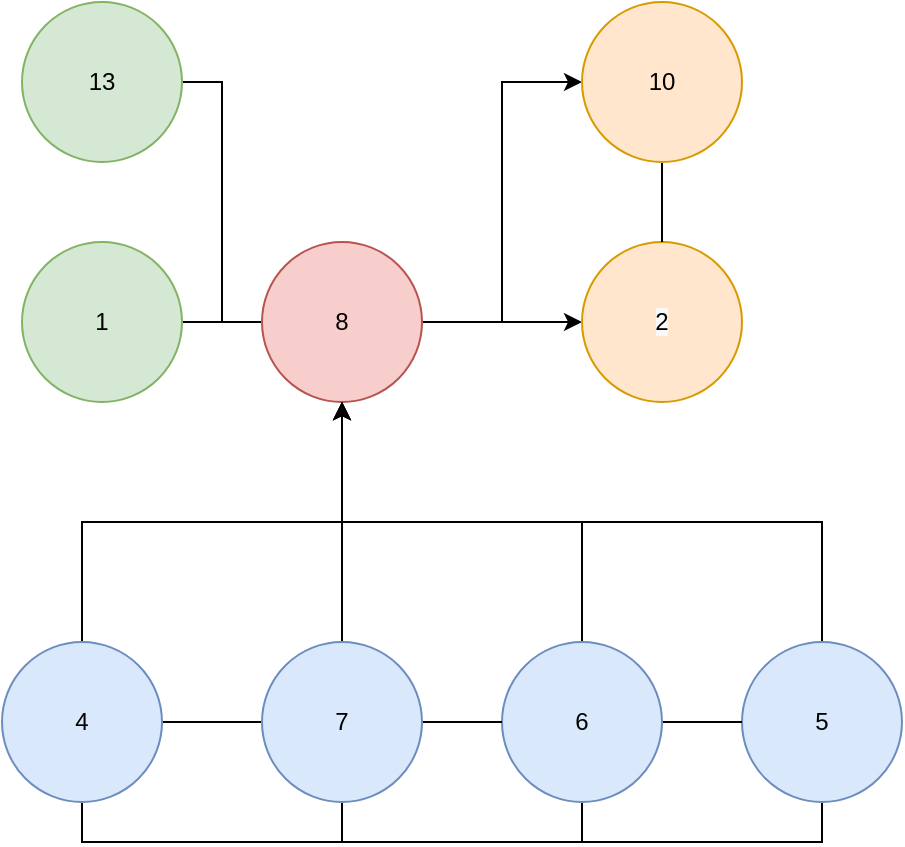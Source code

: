 <mxfile version="16.0.0" type="device"><diagram id="GpB4uUlQMtdFXIzdB3ic" name="Page-1"><mxGraphModel dx="460" dy="784" grid="1" gridSize="10" guides="1" tooltips="1" connect="1" arrows="1" fold="1" page="1" pageScale="1" pageWidth="827" pageHeight="1169" math="0" shadow="0"><root><mxCell id="0"/><mxCell id="1" parent="0"/><mxCell id="RUxUgXrveU0QQ8-d6iwV-26" style="edgeStyle=orthogonalEdgeStyle;rounded=0;orthogonalLoop=1;jettySize=auto;html=1;exitX=0;exitY=0.5;exitDx=0;exitDy=0;entryX=1;entryY=0.5;entryDx=0;entryDy=0;endArrow=none;endFill=0;" edge="1" parent="1" source="RUxUgXrveU0QQ8-d6iwV-1" target="RUxUgXrveU0QQ8-d6iwV-3"><mxGeometry relative="1" as="geometry"/></mxCell><mxCell id="RUxUgXrveU0QQ8-d6iwV-27" style="edgeStyle=orthogonalEdgeStyle;rounded=0;orthogonalLoop=1;jettySize=auto;html=1;exitX=0;exitY=0.5;exitDx=0;exitDy=0;entryX=1;entryY=0.5;entryDx=0;entryDy=0;endArrow=none;endFill=0;" edge="1" parent="1" source="RUxUgXrveU0QQ8-d6iwV-1" target="RUxUgXrveU0QQ8-d6iwV-10"><mxGeometry relative="1" as="geometry"/></mxCell><mxCell id="RUxUgXrveU0QQ8-d6iwV-28" style="edgeStyle=orthogonalEdgeStyle;rounded=0;orthogonalLoop=1;jettySize=auto;html=1;exitX=1;exitY=0.5;exitDx=0;exitDy=0;entryX=0;entryY=0.5;entryDx=0;entryDy=0;endArrow=classic;endFill=1;" edge="1" parent="1" source="RUxUgXrveU0QQ8-d6iwV-1" target="RUxUgXrveU0QQ8-d6iwV-4"><mxGeometry relative="1" as="geometry"/></mxCell><mxCell id="RUxUgXrveU0QQ8-d6iwV-29" style="edgeStyle=orthogonalEdgeStyle;rounded=0;orthogonalLoop=1;jettySize=auto;html=1;exitX=1;exitY=0.5;exitDx=0;exitDy=0;entryX=0;entryY=0.5;entryDx=0;entryDy=0;endArrow=classic;endFill=1;" edge="1" parent="1" source="RUxUgXrveU0QQ8-d6iwV-1" target="RUxUgXrveU0QQ8-d6iwV-9"><mxGeometry relative="1" as="geometry"/></mxCell><mxCell id="RUxUgXrveU0QQ8-d6iwV-1" value="8" style="ellipse;whiteSpace=wrap;html=1;fillColor=#f8cecc;strokeColor=#b85450;" vertex="1" parent="1"><mxGeometry x="160" y="400" width="80" height="80" as="geometry"/></mxCell><mxCell id="RUxUgXrveU0QQ8-d6iwV-3" value="1" style="ellipse;whiteSpace=wrap;html=1;fillColor=#d5e8d4;strokeColor=#82b366;" vertex="1" parent="1"><mxGeometry x="40" y="400" width="80" height="80" as="geometry"/></mxCell><mxCell id="RUxUgXrveU0QQ8-d6iwV-4" value="&#10;&#10;&lt;span style=&quot;color: rgb(0, 0, 0); font-family: helvetica; font-size: 12px; font-style: normal; font-weight: 400; letter-spacing: normal; text-align: center; text-indent: 0px; text-transform: none; word-spacing: 0px; background-color: rgb(248, 249, 250); display: inline; float: none;&quot;&gt;2&lt;/span&gt;&#10;&#10;" style="ellipse;whiteSpace=wrap;html=1;fillColor=#ffe6cc;strokeColor=#d79b00;" vertex="1" parent="1"><mxGeometry x="320" y="400" width="80" height="80" as="geometry"/></mxCell><mxCell id="RUxUgXrveU0QQ8-d6iwV-21" style="edgeStyle=orthogonalEdgeStyle;rounded=0;orthogonalLoop=1;jettySize=auto;html=1;exitX=0.5;exitY=0;exitDx=0;exitDy=0;entryX=0.5;entryY=1;entryDx=0;entryDy=0;" edge="1" parent="1" source="RUxUgXrveU0QQ8-d6iwV-5" target="RUxUgXrveU0QQ8-d6iwV-1"><mxGeometry relative="1" as="geometry"/></mxCell><mxCell id="RUxUgXrveU0QQ8-d6iwV-31" style="edgeStyle=orthogonalEdgeStyle;rounded=0;orthogonalLoop=1;jettySize=auto;html=1;exitX=0.5;exitY=1;exitDx=0;exitDy=0;entryX=0.5;entryY=1;entryDx=0;entryDy=0;endArrow=none;endFill=0;" edge="1" parent="1" source="RUxUgXrveU0QQ8-d6iwV-5" target="RUxUgXrveU0QQ8-d6iwV-6"><mxGeometry relative="1" as="geometry"/></mxCell><mxCell id="RUxUgXrveU0QQ8-d6iwV-34" style="edgeStyle=orthogonalEdgeStyle;rounded=0;orthogonalLoop=1;jettySize=auto;html=1;exitX=1;exitY=0.5;exitDx=0;exitDy=0;entryX=0;entryY=0.5;entryDx=0;entryDy=0;endArrow=none;endFill=0;" edge="1" parent="1" source="RUxUgXrveU0QQ8-d6iwV-5" target="RUxUgXrveU0QQ8-d6iwV-8"><mxGeometry relative="1" as="geometry"/></mxCell><mxCell id="RUxUgXrveU0QQ8-d6iwV-5" value="4&lt;span style=&quot;color: rgba(0 , 0 , 0 , 0) ; font-family: monospace ; font-size: 0px&quot;&gt;%3CmxGraphModel%3E%3Croot%3E%3CmxCell%20id%3D%220%22%2F%3E%3CmxCell%20id%3D%221%22%20parent%3D%220%22%2F%3E%3CmxCell%20id%3D%222%22%20value%3D%22%26%2310%3B%26%2310%3B%26lt%3Bspan%20style%3D%26quot%3Bcolor%3A%20rgb(0%2C%200%2C%200)%3B%20font-family%3A%20helvetica%3B%20font-size%3A%2012px%3B%20font-style%3A%20normal%3B%20font-weight%3A%20400%3B%20letter-spacing%3A%20normal%3B%20text-align%3A%20center%3B%20text-indent%3A%200px%3B%20text-transform%3A%20none%3B%20word-spacing%3A%200px%3B%20background-color%3A%20rgb(248%2C%20249%2C%20250)%3B%20display%3A%20inline%3B%20float%3A%20none%3B%26quot%3B%26gt%3B2%26lt%3B%2Fspan%26gt%3B%26%2310%3B%26%2310%3B%22%20style%3D%22ellipse%3BwhiteSpace%3Dwrap%3Bhtml%3D1%3B%22%20vertex%3D%221%22%20parent%3D%221%22%3E%3CmxGeometry%20x%3D%22260%22%20y%3D%22130%22%20width%3D%2280%22%20height%3D%2280%22%20as%3D%22geometry%22%2F%3E%3C%2FmxCell%3E%3C%2Froot%3E%3C%2FmxGraphModel%3E&lt;/span&gt;" style="ellipse;whiteSpace=wrap;html=1;fillColor=#dae8fc;strokeColor=#6c8ebf;" vertex="1" parent="1"><mxGeometry x="30" y="600" width="80" height="80" as="geometry"/></mxCell><mxCell id="RUxUgXrveU0QQ8-d6iwV-25" style="edgeStyle=orthogonalEdgeStyle;rounded=0;orthogonalLoop=1;jettySize=auto;html=1;exitX=0.5;exitY=0;exitDx=0;exitDy=0;entryX=0.5;entryY=1;entryDx=0;entryDy=0;" edge="1" parent="1" source="RUxUgXrveU0QQ8-d6iwV-6" target="RUxUgXrveU0QQ8-d6iwV-1"><mxGeometry relative="1" as="geometry"/></mxCell><mxCell id="RUxUgXrveU0QQ8-d6iwV-6" value="5" style="ellipse;whiteSpace=wrap;html=1;fillColor=#dae8fc;strokeColor=#6c8ebf;" vertex="1" parent="1"><mxGeometry x="400" y="600" width="80" height="80" as="geometry"/></mxCell><mxCell id="RUxUgXrveU0QQ8-d6iwV-24" style="edgeStyle=orthogonalEdgeStyle;rounded=0;orthogonalLoop=1;jettySize=auto;html=1;exitX=0.5;exitY=0;exitDx=0;exitDy=0;entryX=0.5;entryY=1;entryDx=0;entryDy=0;" edge="1" parent="1" source="RUxUgXrveU0QQ8-d6iwV-7" target="RUxUgXrveU0QQ8-d6iwV-1"><mxGeometry relative="1" as="geometry"/></mxCell><mxCell id="RUxUgXrveU0QQ8-d6iwV-32" style="edgeStyle=orthogonalEdgeStyle;rounded=0;orthogonalLoop=1;jettySize=auto;html=1;exitX=0.5;exitY=1;exitDx=0;exitDy=0;endArrow=none;endFill=0;" edge="1" parent="1" source="RUxUgXrveU0QQ8-d6iwV-7"><mxGeometry relative="1" as="geometry"><mxPoint x="320" y="700" as="targetPoint"/></mxGeometry></mxCell><mxCell id="RUxUgXrveU0QQ8-d6iwV-36" style="edgeStyle=orthogonalEdgeStyle;rounded=0;orthogonalLoop=1;jettySize=auto;html=1;exitX=1;exitY=0.5;exitDx=0;exitDy=0;entryX=0;entryY=0.5;entryDx=0;entryDy=0;endArrow=none;endFill=0;" edge="1" parent="1" source="RUxUgXrveU0QQ8-d6iwV-7" target="RUxUgXrveU0QQ8-d6iwV-6"><mxGeometry relative="1" as="geometry"/></mxCell><mxCell id="RUxUgXrveU0QQ8-d6iwV-7" value="6" style="ellipse;whiteSpace=wrap;html=1;fillColor=#dae8fc;strokeColor=#6c8ebf;" vertex="1" parent="1"><mxGeometry x="280" y="600" width="80" height="80" as="geometry"/></mxCell><mxCell id="RUxUgXrveU0QQ8-d6iwV-23" style="edgeStyle=orthogonalEdgeStyle;rounded=0;orthogonalLoop=1;jettySize=auto;html=1;exitX=0.5;exitY=0;exitDx=0;exitDy=0;entryX=0.5;entryY=1;entryDx=0;entryDy=0;" edge="1" parent="1" source="RUxUgXrveU0QQ8-d6iwV-8" target="RUxUgXrveU0QQ8-d6iwV-1"><mxGeometry relative="1" as="geometry"/></mxCell><mxCell id="RUxUgXrveU0QQ8-d6iwV-33" style="edgeStyle=orthogonalEdgeStyle;rounded=0;orthogonalLoop=1;jettySize=auto;html=1;exitX=0.5;exitY=1;exitDx=0;exitDy=0;endArrow=none;endFill=0;" edge="1" parent="1" source="RUxUgXrveU0QQ8-d6iwV-8"><mxGeometry relative="1" as="geometry"><mxPoint x="200" y="700" as="targetPoint"/></mxGeometry></mxCell><mxCell id="RUxUgXrveU0QQ8-d6iwV-35" style="edgeStyle=orthogonalEdgeStyle;rounded=0;orthogonalLoop=1;jettySize=auto;html=1;exitX=1;exitY=0.5;exitDx=0;exitDy=0;entryX=0;entryY=0.5;entryDx=0;entryDy=0;endArrow=none;endFill=0;" edge="1" parent="1" source="RUxUgXrveU0QQ8-d6iwV-8" target="RUxUgXrveU0QQ8-d6iwV-7"><mxGeometry relative="1" as="geometry"/></mxCell><mxCell id="RUxUgXrveU0QQ8-d6iwV-8" value="7" style="ellipse;whiteSpace=wrap;html=1;fillColor=#dae8fc;strokeColor=#6c8ebf;" vertex="1" parent="1"><mxGeometry x="160" y="600" width="80" height="80" as="geometry"/></mxCell><mxCell id="RUxUgXrveU0QQ8-d6iwV-30" style="edgeStyle=orthogonalEdgeStyle;rounded=0;orthogonalLoop=1;jettySize=auto;html=1;exitX=0.5;exitY=1;exitDx=0;exitDy=0;entryX=0.5;entryY=0;entryDx=0;entryDy=0;endArrow=none;endFill=0;" edge="1" parent="1" source="RUxUgXrveU0QQ8-d6iwV-9" target="RUxUgXrveU0QQ8-d6iwV-4"><mxGeometry relative="1" as="geometry"/></mxCell><mxCell id="RUxUgXrveU0QQ8-d6iwV-9" value="10" style="ellipse;whiteSpace=wrap;html=1;fillColor=#ffe6cc;strokeColor=#d79b00;" vertex="1" parent="1"><mxGeometry x="320" y="280" width="80" height="80" as="geometry"/></mxCell><mxCell id="RUxUgXrveU0QQ8-d6iwV-10" value="13" style="ellipse;whiteSpace=wrap;html=1;fillColor=#d5e8d4;strokeColor=#82b366;" vertex="1" parent="1"><mxGeometry x="40" y="280" width="80" height="80" as="geometry"/></mxCell></root></mxGraphModel></diagram></mxfile>